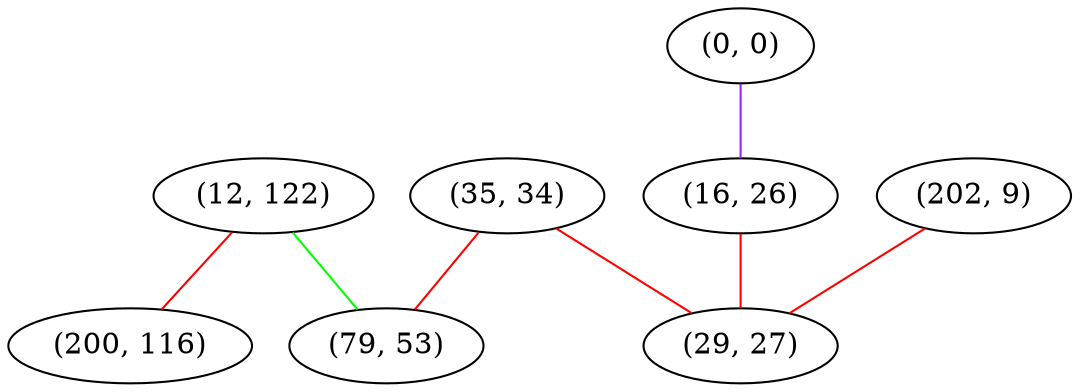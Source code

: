 graph "" {
"(35, 34)";
"(0, 0)";
"(12, 122)";
"(79, 53)";
"(200, 116)";
"(16, 26)";
"(202, 9)";
"(29, 27)";
"(35, 34)" -- "(79, 53)"  [color=red, key=0, weight=1];
"(35, 34)" -- "(29, 27)"  [color=red, key=0, weight=1];
"(0, 0)" -- "(16, 26)"  [color=purple, key=0, weight=4];
"(12, 122)" -- "(79, 53)"  [color=green, key=0, weight=2];
"(12, 122)" -- "(200, 116)"  [color=red, key=0, weight=1];
"(16, 26)" -- "(29, 27)"  [color=red, key=0, weight=1];
"(202, 9)" -- "(29, 27)"  [color=red, key=0, weight=1];
}
